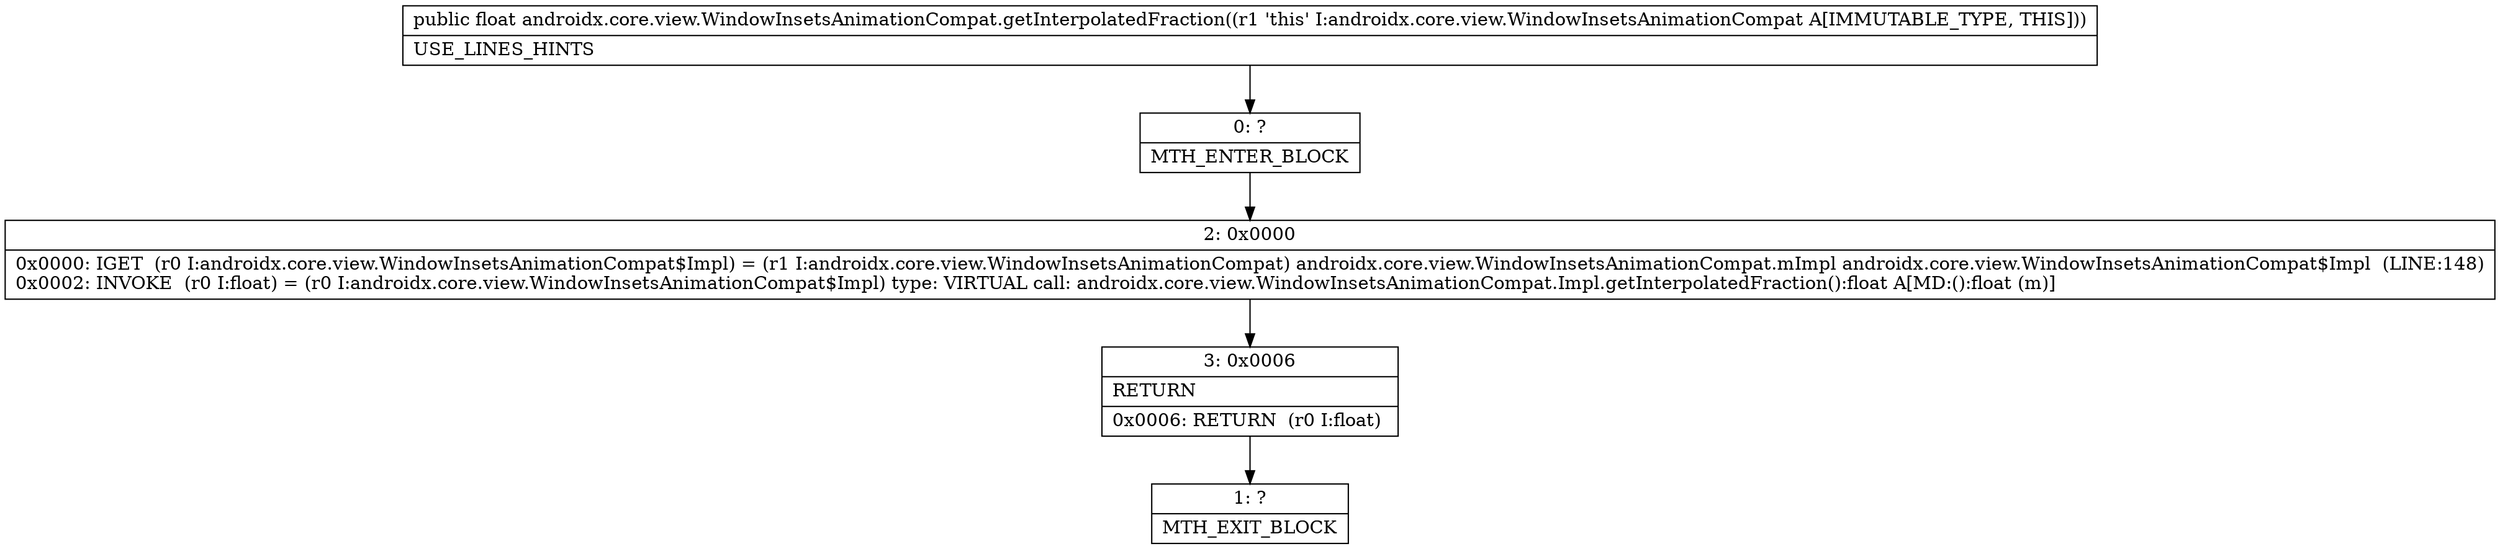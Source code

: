 digraph "CFG forandroidx.core.view.WindowInsetsAnimationCompat.getInterpolatedFraction()F" {
Node_0 [shape=record,label="{0\:\ ?|MTH_ENTER_BLOCK\l}"];
Node_2 [shape=record,label="{2\:\ 0x0000|0x0000: IGET  (r0 I:androidx.core.view.WindowInsetsAnimationCompat$Impl) = (r1 I:androidx.core.view.WindowInsetsAnimationCompat) androidx.core.view.WindowInsetsAnimationCompat.mImpl androidx.core.view.WindowInsetsAnimationCompat$Impl  (LINE:148)\l0x0002: INVOKE  (r0 I:float) = (r0 I:androidx.core.view.WindowInsetsAnimationCompat$Impl) type: VIRTUAL call: androidx.core.view.WindowInsetsAnimationCompat.Impl.getInterpolatedFraction():float A[MD:():float (m)]\l}"];
Node_3 [shape=record,label="{3\:\ 0x0006|RETURN\l|0x0006: RETURN  (r0 I:float) \l}"];
Node_1 [shape=record,label="{1\:\ ?|MTH_EXIT_BLOCK\l}"];
MethodNode[shape=record,label="{public float androidx.core.view.WindowInsetsAnimationCompat.getInterpolatedFraction((r1 'this' I:androidx.core.view.WindowInsetsAnimationCompat A[IMMUTABLE_TYPE, THIS]))  | USE_LINES_HINTS\l}"];
MethodNode -> Node_0;Node_0 -> Node_2;
Node_2 -> Node_3;
Node_3 -> Node_1;
}

